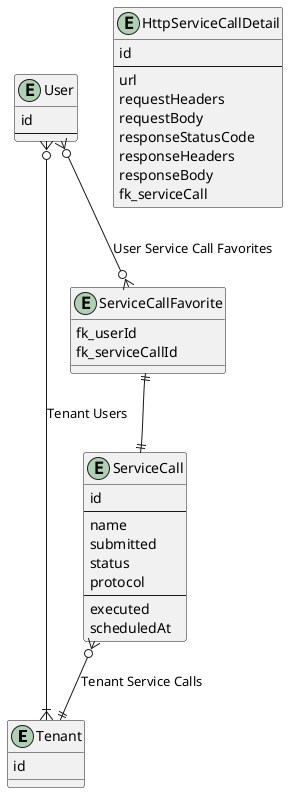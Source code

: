 @startuml

entity Tenant {
    id
}

entity User {
    id
    --
}

entity ServiceCall {
    id
    --
    name
    submitted
    status
    protocol
    --
    executed
    scheduledAt
}

entity HttpServiceCallDetail {
    id
    --
    url
    requestHeaders
    requestBody
    responseStatusCode
    responseHeaders
    responseBody
    fk_serviceCall
}

entity ServiceCallFavorite {
    fk_userId
    fk_serviceCallId
}


User }o--|{ Tenant : Tenant Users
ServiceCall }o--|| Tenant : Tenant Service Calls
User }o--o{ ServiceCallFavorite : User Service Call Favorites
ServiceCallFavorite ||--|| ServiceCall

@enduml